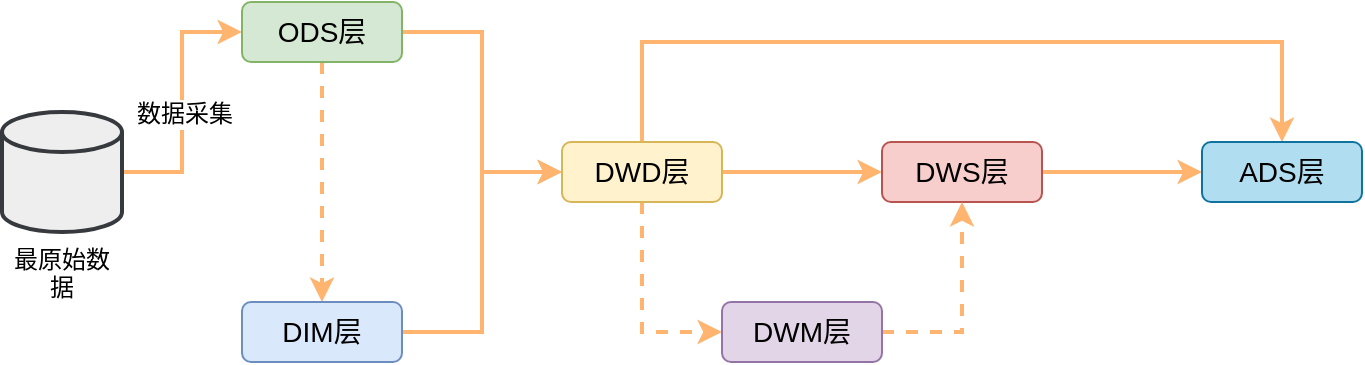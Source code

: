 <mxfile version="21.6.8" type="device">
  <diagram name="第 1 页" id="Ciocad4bp6WFCQhYVX6r">
    <mxGraphModel dx="1434" dy="844" grid="1" gridSize="10" guides="1" tooltips="1" connect="1" arrows="1" fold="1" page="1" pageScale="1" pageWidth="827" pageHeight="1169" math="0" shadow="0">
      <root>
        <mxCell id="0" />
        <mxCell id="1" parent="0" />
        <mxCell id="I5F3zkp9rKY7BdSLKXFU-9" style="edgeStyle=orthogonalEdgeStyle;rounded=0;orthogonalLoop=1;jettySize=auto;html=1;entryX=0;entryY=0.5;entryDx=0;entryDy=0;fillColor=#ffe6cc;strokeColor=#FFB570;strokeWidth=2;labelPosition=right;verticalLabelPosition=bottom;align=left;verticalAlign=top;" parent="1" source="I5F3zkp9rKY7BdSLKXFU-1" target="I5F3zkp9rKY7BdSLKXFU-2" edge="1">
          <mxGeometry relative="1" as="geometry" />
        </mxCell>
        <mxCell id="I5F3zkp9rKY7BdSLKXFU-19" value="&lt;font style=&quot;font-size: 12px;&quot;&gt;数据采集&lt;/font&gt;" style="edgeLabel;html=1;align=center;verticalAlign=middle;resizable=0;points=[];" parent="I5F3zkp9rKY7BdSLKXFU-9" vertex="1" connectable="0">
          <mxGeometry x="-0.092" y="-1" relative="1" as="geometry">
            <mxPoint as="offset" />
          </mxGeometry>
        </mxCell>
        <mxCell id="I5F3zkp9rKY7BdSLKXFU-1" value="最原始数据" style="strokeWidth=2;html=1;shape=mxgraph.flowchart.database;whiteSpace=wrap;labelPosition=center;verticalLabelPosition=bottom;align=center;verticalAlign=top;fillColor=#eeeeee;strokeColor=#36393d;" parent="1" vertex="1">
          <mxGeometry x="80" y="345" width="60" height="60" as="geometry" />
        </mxCell>
        <mxCell id="I5F3zkp9rKY7BdSLKXFU-10" style="edgeStyle=orthogonalEdgeStyle;rounded=0;orthogonalLoop=1;jettySize=auto;html=1;entryX=0.5;entryY=0;entryDx=0;entryDy=0;fillColor=#ffe6cc;strokeColor=#FFB570;strokeWidth=2;dashed=1;" parent="1" source="I5F3zkp9rKY7BdSLKXFU-2" target="I5F3zkp9rKY7BdSLKXFU-3" edge="1">
          <mxGeometry relative="1" as="geometry" />
        </mxCell>
        <mxCell id="I5F3zkp9rKY7BdSLKXFU-11" style="edgeStyle=orthogonalEdgeStyle;rounded=0;orthogonalLoop=1;jettySize=auto;html=1;entryX=0;entryY=0.5;entryDx=0;entryDy=0;strokeColor=#FFB570;strokeWidth=2;" parent="1" source="I5F3zkp9rKY7BdSLKXFU-2" target="I5F3zkp9rKY7BdSLKXFU-4" edge="1">
          <mxGeometry relative="1" as="geometry" />
        </mxCell>
        <mxCell id="I5F3zkp9rKY7BdSLKXFU-2" value="&lt;font style=&quot;font-size: 14px;&quot;&gt;ODS层&lt;/font&gt;" style="rounded=1;whiteSpace=wrap;html=1;fillColor=#d5e8d4;strokeColor=#82b366;" parent="1" vertex="1">
          <mxGeometry x="200" y="290" width="80" height="30" as="geometry" />
        </mxCell>
        <mxCell id="I5F3zkp9rKY7BdSLKXFU-12" style="edgeStyle=orthogonalEdgeStyle;rounded=0;orthogonalLoop=1;jettySize=auto;html=1;entryX=0;entryY=0.5;entryDx=0;entryDy=0;strokeColor=#FFB570;strokeWidth=2;" parent="1" source="I5F3zkp9rKY7BdSLKXFU-3" target="I5F3zkp9rKY7BdSLKXFU-4" edge="1">
          <mxGeometry relative="1" as="geometry" />
        </mxCell>
        <mxCell id="I5F3zkp9rKY7BdSLKXFU-3" value="&lt;font style=&quot;font-size: 14px;&quot;&gt;DIM层&lt;/font&gt;" style="rounded=1;whiteSpace=wrap;html=1;fillColor=#dae8fc;strokeColor=#6c8ebf;" parent="1" vertex="1">
          <mxGeometry x="200" y="440" width="80" height="30" as="geometry" />
        </mxCell>
        <mxCell id="I5F3zkp9rKY7BdSLKXFU-13" style="edgeStyle=orthogonalEdgeStyle;rounded=0;orthogonalLoop=1;jettySize=auto;html=1;entryX=0;entryY=0.5;entryDx=0;entryDy=0;strokeColor=#FFB570;strokeWidth=2;" parent="1" source="I5F3zkp9rKY7BdSLKXFU-4" target="I5F3zkp9rKY7BdSLKXFU-5" edge="1">
          <mxGeometry relative="1" as="geometry" />
        </mxCell>
        <mxCell id="I5F3zkp9rKY7BdSLKXFU-15" style="edgeStyle=orthogonalEdgeStyle;rounded=0;orthogonalLoop=1;jettySize=auto;html=1;exitX=0.5;exitY=1;exitDx=0;exitDy=0;entryX=0;entryY=0.5;entryDx=0;entryDy=0;dashed=1;strokeColor=#FFB570;strokeWidth=2;" parent="1" source="I5F3zkp9rKY7BdSLKXFU-4" target="I5F3zkp9rKY7BdSLKXFU-7" edge="1">
          <mxGeometry relative="1" as="geometry" />
        </mxCell>
        <mxCell id="I5F3zkp9rKY7BdSLKXFU-18" style="edgeStyle=orthogonalEdgeStyle;rounded=0;orthogonalLoop=1;jettySize=auto;html=1;entryX=0.5;entryY=0;entryDx=0;entryDy=0;strokeColor=#FFB570;strokeWidth=2;" parent="1" source="I5F3zkp9rKY7BdSLKXFU-4" target="I5F3zkp9rKY7BdSLKXFU-6" edge="1">
          <mxGeometry relative="1" as="geometry">
            <Array as="points">
              <mxPoint x="400" y="310" />
              <mxPoint x="720" y="310" />
            </Array>
          </mxGeometry>
        </mxCell>
        <mxCell id="I5F3zkp9rKY7BdSLKXFU-4" value="&lt;font style=&quot;font-size: 14px;&quot;&gt;DWD层&lt;/font&gt;" style="rounded=1;whiteSpace=wrap;html=1;fillColor=#fff2cc;strokeColor=#d6b656;" parent="1" vertex="1">
          <mxGeometry x="360" y="360" width="80" height="30" as="geometry" />
        </mxCell>
        <mxCell id="I5F3zkp9rKY7BdSLKXFU-14" style="edgeStyle=orthogonalEdgeStyle;rounded=0;orthogonalLoop=1;jettySize=auto;html=1;entryX=0;entryY=0.5;entryDx=0;entryDy=0;strokeWidth=2;strokeColor=#FFB570;" parent="1" source="I5F3zkp9rKY7BdSLKXFU-5" target="I5F3zkp9rKY7BdSLKXFU-6" edge="1">
          <mxGeometry relative="1" as="geometry" />
        </mxCell>
        <mxCell id="I5F3zkp9rKY7BdSLKXFU-5" value="&lt;font style=&quot;font-size: 14px;&quot;&gt;DWS层&lt;/font&gt;" style="rounded=1;whiteSpace=wrap;html=1;fillColor=#f8cecc;strokeColor=#b85450;" parent="1" vertex="1">
          <mxGeometry x="520" y="360" width="80" height="30" as="geometry" />
        </mxCell>
        <mxCell id="I5F3zkp9rKY7BdSLKXFU-6" value="&lt;font style=&quot;font-size: 14px;&quot;&gt;ADS层&lt;/font&gt;" style="rounded=1;whiteSpace=wrap;html=1;fillColor=#b1ddf0;strokeColor=#10739e;" parent="1" vertex="1">
          <mxGeometry x="680" y="360" width="80" height="30" as="geometry" />
        </mxCell>
        <mxCell id="I5F3zkp9rKY7BdSLKXFU-16" style="edgeStyle=orthogonalEdgeStyle;rounded=0;orthogonalLoop=1;jettySize=auto;html=1;entryX=0.5;entryY=1;entryDx=0;entryDy=0;elbow=vertical;dashed=1;strokeColor=#FFB570;strokeWidth=2;" parent="1" source="I5F3zkp9rKY7BdSLKXFU-7" target="I5F3zkp9rKY7BdSLKXFU-5" edge="1">
          <mxGeometry relative="1" as="geometry">
            <Array as="points">
              <mxPoint x="560" y="455" />
            </Array>
          </mxGeometry>
        </mxCell>
        <mxCell id="I5F3zkp9rKY7BdSLKXFU-7" value="&lt;font style=&quot;font-size: 14px;&quot;&gt;DWM层&lt;/font&gt;" style="rounded=1;whiteSpace=wrap;html=1;fillColor=#e1d5e7;strokeColor=#9673a6;" parent="1" vertex="1">
          <mxGeometry x="440" y="440" width="80" height="30" as="geometry" />
        </mxCell>
      </root>
    </mxGraphModel>
  </diagram>
</mxfile>

